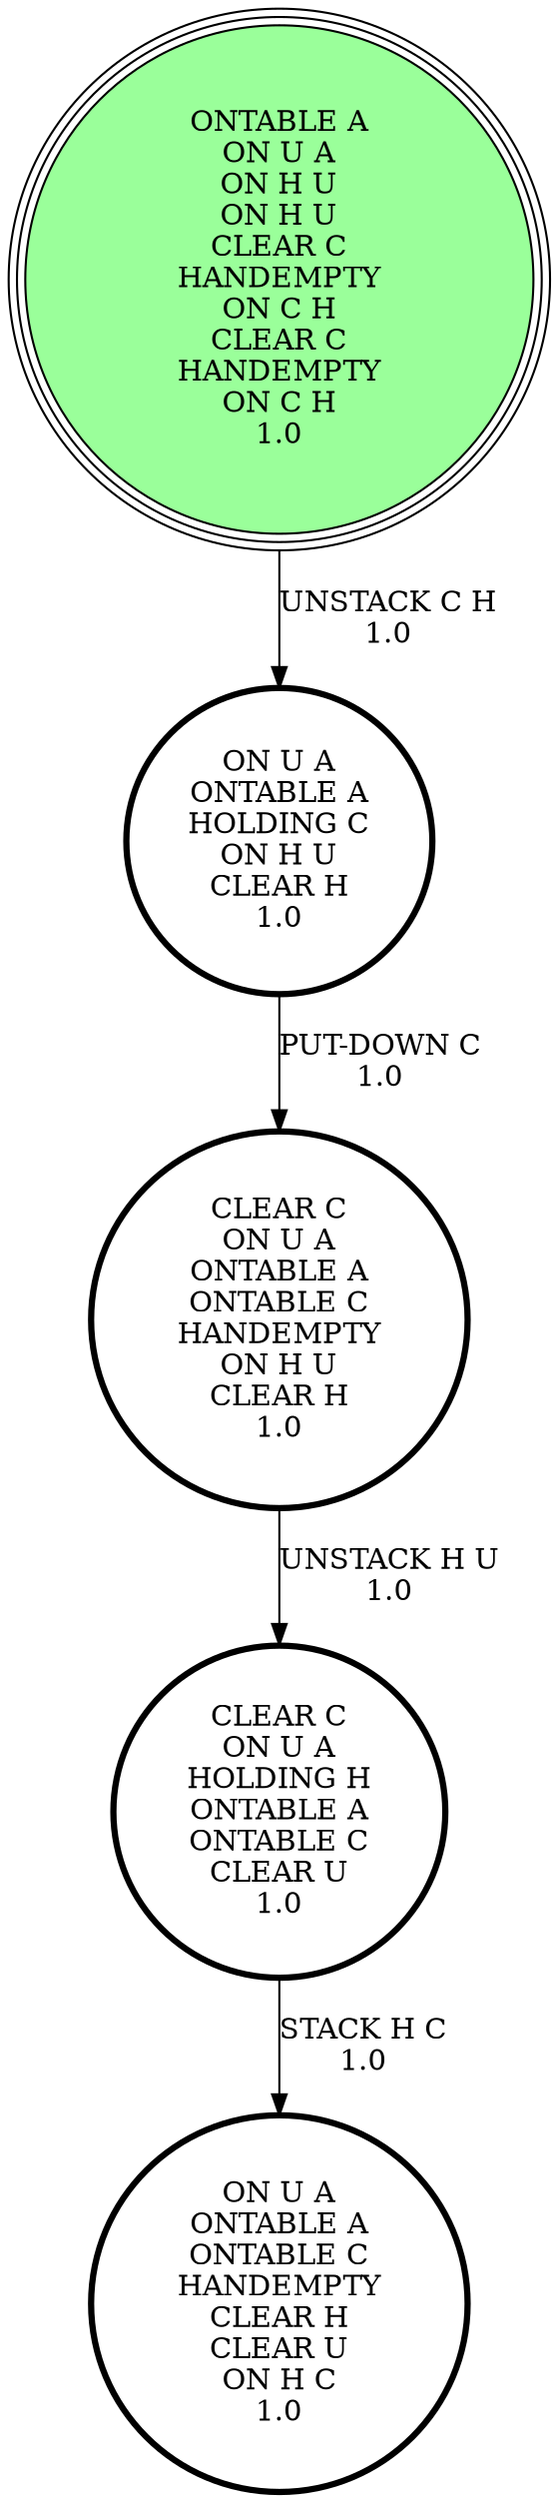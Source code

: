 digraph {
"CLEAR C\nON U A\nONTABLE A\nONTABLE C\nHANDEMPTY\nON H U\nCLEAR H\n1.0\n" -> "CLEAR C\nON U A\nHOLDING H\nONTABLE A\nONTABLE C\nCLEAR U\n1.0\n"[label="UNSTACK H U\n1.0\n"];
"ONTABLE A\nON U A\nON H U\nON H U\nCLEAR C\nHANDEMPTY\nON C H\nCLEAR C\nHANDEMPTY\nON C H\n1.0\n" -> "ON U A\nONTABLE A\nHOLDING C\nON H U\nCLEAR H\n1.0\n"[label="UNSTACK C H\n1.0\n"];
"CLEAR C\nON U A\nHOLDING H\nONTABLE A\nONTABLE C\nCLEAR U\n1.0\n" -> "ON U A\nONTABLE A\nONTABLE C\nHANDEMPTY\nCLEAR H\nCLEAR U\nON H C\n1.0\n"[label="STACK H C\n1.0\n"];
"ON U A\nONTABLE A\nHOLDING C\nON H U\nCLEAR H\n1.0\n" -> "CLEAR C\nON U A\nONTABLE A\nONTABLE C\nHANDEMPTY\nON H U\nCLEAR H\n1.0\n"[label="PUT-DOWN C\n1.0\n"];
"ON U A\nONTABLE A\nONTABLE C\nHANDEMPTY\nCLEAR H\nCLEAR U\nON H C\n1.0\n" [shape=circle, penwidth=3];
"CLEAR C\nON U A\nONTABLE A\nONTABLE C\nHANDEMPTY\nON H U\nCLEAR H\n1.0\n" [shape=circle, penwidth=3];
"CLEAR C\nON U A\nHOLDING H\nONTABLE A\nONTABLE C\nCLEAR U\n1.0\n" [shape=circle, penwidth=3];
"ON U A\nONTABLE A\nONTABLE C\nHANDEMPTY\nCLEAR H\nCLEAR U\nON H C\n1.0\n" [shape=circle, penwidth=3];
"ON U A\nONTABLE A\nHOLDING C\nON H U\nCLEAR H\n1.0\n" [shape=circle, penwidth=3];
"ONTABLE A\nON U A\nON H U\nON H U\nCLEAR C\nHANDEMPTY\nON C H\nCLEAR C\nHANDEMPTY\nON C H\n1.0\n" [shape=circle, style=filled, fillcolor=palegreen1, peripheries=3];
}
